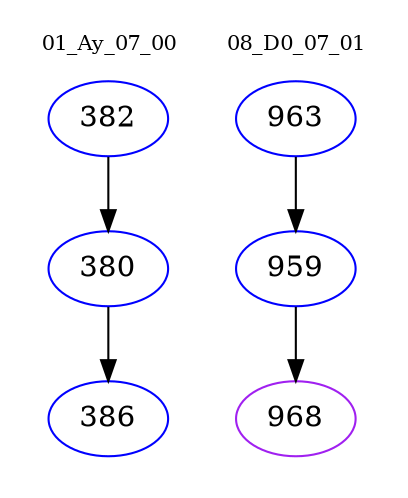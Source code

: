 digraph{
subgraph cluster_0 {
color = white
label = "01_Ay_07_00";
fontsize=10;
T0_382 [label="382", color="blue"]
T0_382 -> T0_380 [color="black"]
T0_380 [label="380", color="blue"]
T0_380 -> T0_386 [color="black"]
T0_386 [label="386", color="blue"]
}
subgraph cluster_1 {
color = white
label = "08_D0_07_01";
fontsize=10;
T1_963 [label="963", color="blue"]
T1_963 -> T1_959 [color="black"]
T1_959 [label="959", color="blue"]
T1_959 -> T1_968 [color="black"]
T1_968 [label="968", color="purple"]
}
}
